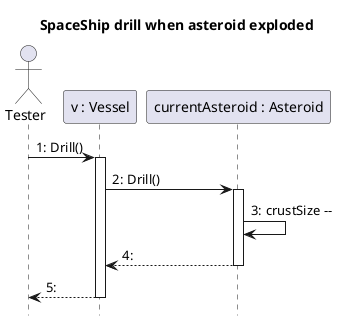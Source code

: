 @startuml
hide footbox
autonumber "0:"
title SpaceShip drill when asteroid exploded

actor Tester as Tester
participant "v : Vessel" as v
participant "currentAsteroid : Asteroid" as currentAsteroid

Tester -> v : Drill()
activate v

v -> currentAsteroid : Drill()
activate currentAsteroid

currentAsteroid -> currentAsteroid : crustSize --

currentAsteroid --> v 
deactivate currentAsteroid

v --> Tester
deactivate v

@enduml